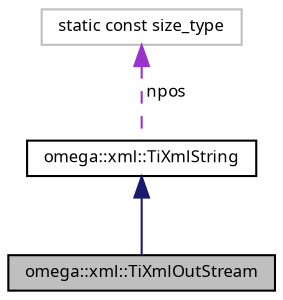 digraph "omega::xml::TiXmlOutStream"
{
  bgcolor="transparent";
  edge [fontname="FreeSans.ttf",fontsize="8",labelfontname="FreeSans.ttf",labelfontsize="8"];
  node [fontname="FreeSans.ttf",fontsize="8",shape=record];
  Node1 [label="omega::xml::TiXmlOutStream",height=0.2,width=0.4,color="black", fillcolor="grey75", style="filled" fontcolor="black"];
  Node2 -> Node1 [dir="back",color="midnightblue",fontsize="8",style="solid",fontname="FreeSans.ttf"];
  Node2 [label="omega::xml::TiXmlString",height=0.2,width=0.4,color="black",URL="$classomega_1_1xml_1_1_ti_xml_string.html"];
  Node3 -> Node2 [dir="back",color="darkorchid3",fontsize="8",style="dashed",label=" npos" ,fontname="FreeSans.ttf"];
  Node3 [label="static const size_type",height=0.2,width=0.4,color="grey75"];
}
